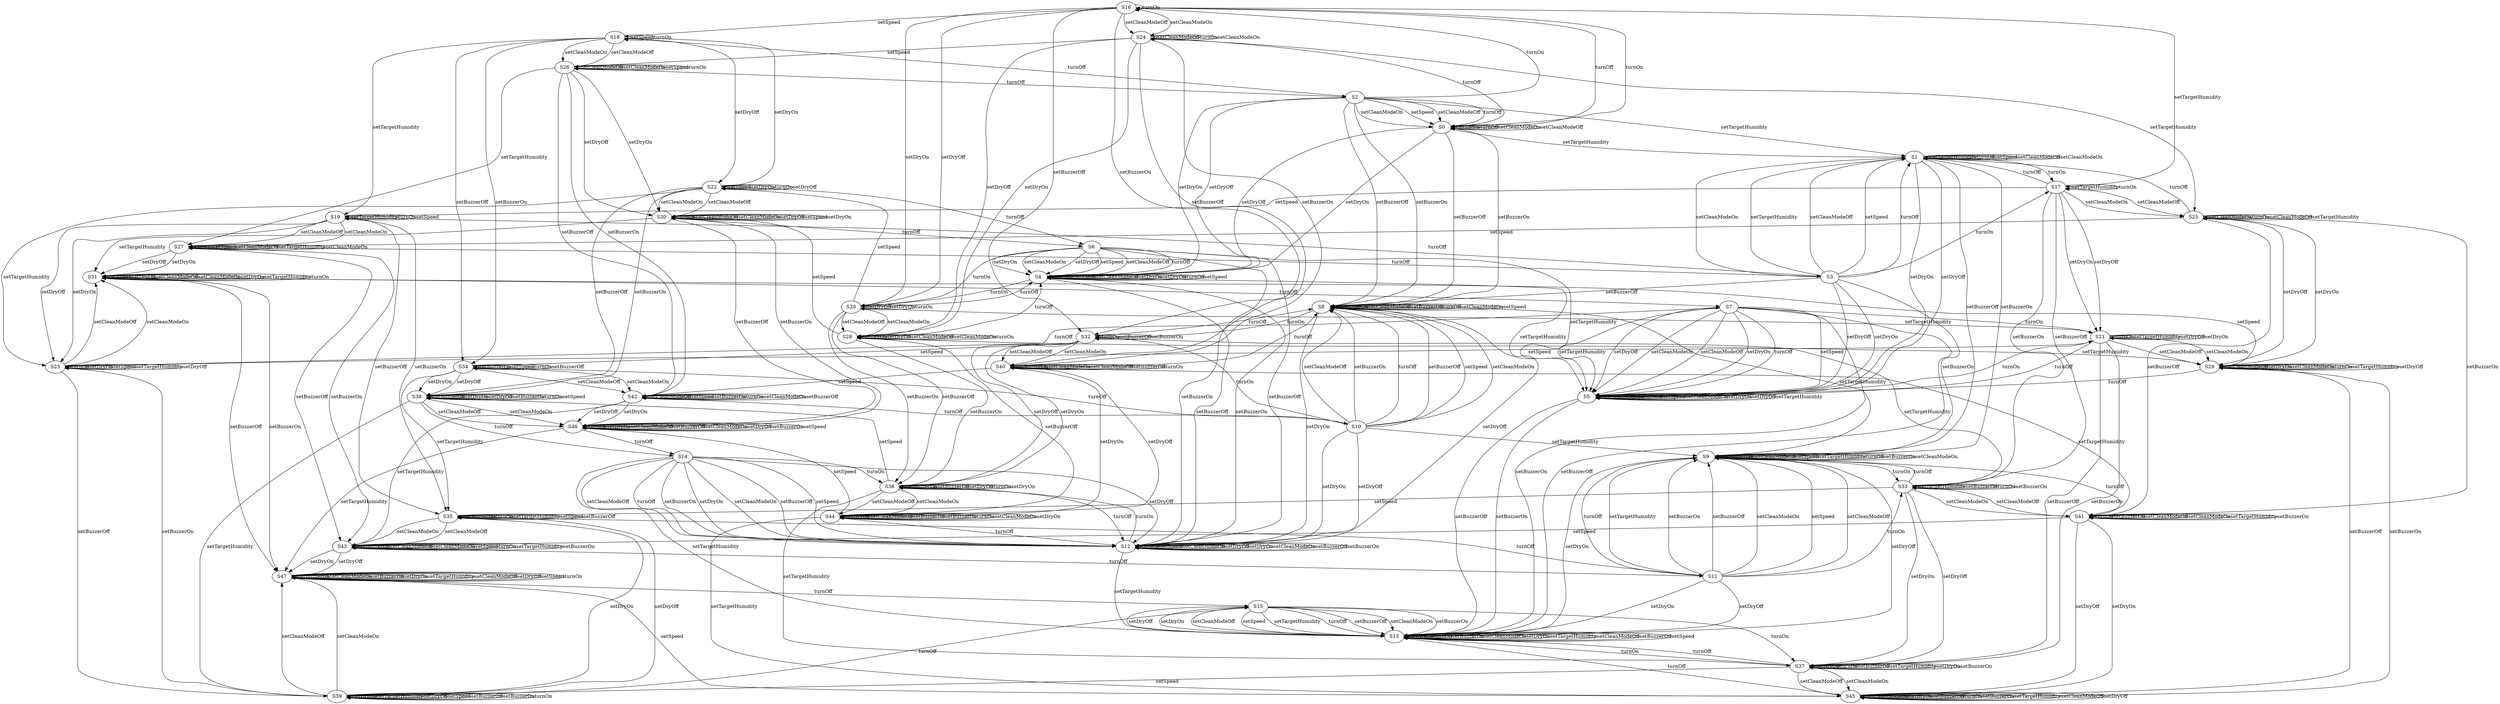 digraph g {

	S22 -> S38 [label="setBuzzerOff"];
	S21 -> S21 [label="turnOn"];
	S30 -> S46 [label="setBuzzerOff"];
	S1 -> S9 [label="setBuzzerOn"];
	S43 -> S11 [label="turnOff"];
	S33 -> S9 [label="turnOff"];
	S28 -> S29 [label="setTargetHumidity"];
	S23 -> S23 [label="turnOn"];
	S19 -> S19 [label="setTargetHumidity"];
	S39 -> S39 [label="setDryOn"];
	S15 -> S13 [label="setTargetHumidity"];
	S15 -> S13 [label="turnOff"];
	S42 -> S43 [label="setTargetHumidity"];
	S34 -> S34 [label="setBuzzerOn"];
	S36 -> S38 [label="setSpeed"];
	S4 -> S4 [label="setCleanModeOn"];
	S11 -> S33 [label="turnOn"];
	S39 -> S39 [label="setTargetHumidity"];
	S22 -> S23 [label="setTargetHumidity"];
	S19 -> S3 [label="turnOff"];
	S40 -> S40 [label="setBuzzerOn"];
	S32 -> S33 [label="setTargetHumidity"];
	S0 -> S8 [label="setBuzzerOn"];
	S43 -> S47 [label="setDryOn"];
	S14 -> S12 [label="setDryOn"];
	S41 -> S41 [label="turnOn"];
	S15 -> S37 [label="turnOn"];
	S36 -> S12 [label="turnOff"];
	S31 -> S7 [label="turnOff"];
	S0 -> S1 [label="setTargetHumidity"];
	S42 -> S46 [label="setDryOff"];
	S47 -> S47 [label="setBuzzerOn"];
	S24 -> S24 [label="setCleanModeOff"];
	S2 -> S0 [label="setCleanModeOn"];
	S5 -> S21 [label="turnOn"];
	S36 -> S36 [label="setBuzzerOn"];
	S35 -> S35 [label="setBuzzerOn"];
	S44 -> S12 [label="turnOff"];
	S10 -> S8 [label="setCleanModeOff"];
	S45 -> S45 [label="setCleanModeOn"];
	S41 -> S41 [label="setBuzzerOff"];
	S44 -> S44 [label="setDryOff"];
	S24 -> S40 [label="setBuzzerOff"];
	S19 -> S27 [label="setCleanModeOff"];
	S34 -> S42 [label="setCleanModeOff"];
	S34 -> S38 [label="setDryOn"];
	S25 -> S41 [label="setBuzzerOn"];
	S45 -> S45 [label="setDryOn"];
	S5 -> S5 [label="setCleanModeOff"];
	S6 -> S4 [label="setDryOff"];
	S3 -> S1 [label="setTargetHumidity"];
	S35 -> S35 [label="turnOn"];
	S25 -> S25 [label="setCleanModeOn"];
	S13 -> S13 [label="setDryOff"];
	S37 -> S37 [label="setDryOff"];
	S43 -> S43 [label="setBuzzerOff"];
	S18 -> S34 [label="setBuzzerOff"];
	S14 -> S12 [label="setCleanModeOn"];
	S32 -> S32 [label="turnOn"];
	S2 -> S16 [label="turnOn"];
	S34 -> S34 [label="setSpeed"];
	S9 -> S9 [label="setBuzzerOff"];
	S23 -> S23 [label="setDryOn"];
	S15 -> S13 [label="setBuzzerOff"];
	S40 -> S40 [label="setCleanModeOn"];
	S32 -> S8 [label="turnOff"];
	S30 -> S30 [label="turnOn"];
	S26 -> S30 [label="setDryOn"];
	S43 -> S43 [label="setCleanModeOff"];
	S23 -> S23 [label="setSpeed"];
	S12 -> S12 [label="turnOff"];
	S10 -> S8 [label="setBuzzerOn"];
	S31 -> S31 [label="setSpeed"];
	S43 -> S43 [label="setCleanModeOn"];
	S8 -> S9 [label="setTargetHumidity"];
	S24 -> S24 [label="turnOn"];
	S40 -> S42 [label="setSpeed"];
	S33 -> S33 [label="setTargetHumidity"];
	S29 -> S31 [label="setSpeed"];
	S12 -> S12 [label="setSpeed"];
	S1 -> S1 [label="setTargetHumidity"];
	S40 -> S41 [label="setTargetHumidity"];
	S35 -> S11 [label="turnOff"];
	S2 -> S0 [label="setSpeed"];
	S9 -> S9 [label="setCleanModeOff"];
	S6 -> S4 [label="setSpeed"];
	S45 -> S13 [label="turnOff"];
	S9 -> S9 [label="setSpeed"];
	S38 -> S46 [label="setCleanModeOn"];
	S28 -> S28 [label="setDryOn"];
	S1 -> S9 [label="setBuzzerOff"];
	S41 -> S41 [label="setCleanModeOff"];
	S12 -> S12 [label="setCleanModeOff"];
	S46 -> S46 [label="turnOn"];
	S29 -> S29 [label="setCleanModeOff"];
	S26 -> S27 [label="setTargetHumidity"];
	S30 -> S46 [label="setBuzzerOn"];
	S11 -> S13 [label="setDryOff"];
	S25 -> S25 [label="turnOn"];
	S37 -> S37 [label="turnOn"];
	S42 -> S42 [label="setCleanModeOff"];
	S19 -> S19 [label="turnOn"];
	S45 -> S47 [label="setSpeed"];
	S32 -> S36 [label="setDryOff"];
	S30 -> S30 [label="setCleanModeOff"];
	S36 -> S36 [label="setBuzzerOff"];
	S7 -> S5 [label="setTargetHumidity"];
	S44 -> S44 [label="setCleanModeOff"];
	S31 -> S31 [label="setDryOff"];
	S3 -> S5 [label="setDryOff"];
	S44 -> S45 [label="setTargetHumidity"];
	S4 -> S4 [label="setCleanModeOff"];
	S16 -> S0 [label="turnOff"];
	S26 -> S26 [label="setCleanModeOff"];
	S17 -> S21 [label="setDryOn"];
	S18 -> S18 [label="setSpeed"];
	S18 -> S22 [label="setDryOn"];
	S6 -> S4 [label="setCleanModeOff"];
	S27 -> S27 [label="turnOn"];
	S38 -> S39 [label="setTargetHumidity"];
	S27 -> S31 [label="setDryOff"];
	S47 -> S47 [label="setCleanModeOn"];
	S0 -> S0 [label="setSpeed"];
	S27 -> S27 [label="setSpeed"];
	S14 -> S36 [label="turnOn"];
	S39 -> S15 [label="turnOff"];
	S0 -> S0 [label="turnOff"];
	S34 -> S42 [label="setCleanModeOn"];
	S1 -> S5 [label="setDryOn"];
	S13 -> S13 [label="turnOff"];
	S41 -> S43 [label="setSpeed"];
	S20 -> S36 [label="setBuzzerOff"];
	S9 -> S9 [label="setTargetHumidity"];
	S41 -> S41 [label="setCleanModeOn"];
	S36 -> S36 [label="setDryOff"];
	S0 -> S8 [label="setBuzzerOff"];
	S40 -> S40 [label="setCleanModeOff"];
	S6 -> S4 [label="turnOff"];
	S7 -> S5 [label="setDryOff"];
	S11 -> S9 [label="setTargetHumidity"];
	S37 -> S37 [label="setBuzzerOff"];
	S37 -> S37 [label="setTargetHumidity"];
	S11 -> S9 [label="setBuzzerOn"];
	S28 -> S28 [label="setDryOff"];
	S3 -> S17 [label="turnOn"];
	S47 -> S47 [label="setBuzzerOff"];
	S45 -> S45 [label="setBuzzerOff"];
	S39 -> S47 [label="setCleanModeOff"];
	S10 -> S12 [label="setDryOn"];
	S47 -> S47 [label="setDryOn"];
	S22 -> S38 [label="setBuzzerOn"];
	S29 -> S29 [label="setDryOn"];
	S2 -> S0 [label="setCleanModeOff"];
	S4 -> S4 [label="setDryOn"];
	S20 -> S20 [label="setDryOff"];
	S24 -> S26 [label="setSpeed"];
	S11 -> S9 [label="setBuzzerOff"];
	S46 -> S46 [label="setDryOn"];
	S17 -> S19 [label="setSpeed"];
	S22 -> S22 [label="setSpeed"];
	S17 -> S25 [label="setCleanModeOff"];
	S40 -> S44 [label="setDryOn"];
	S15 -> S13 [label="setCleanModeOn"];
	S8 -> S8 [label="setBuzzerOn"];
	S43 -> S43 [label="setSpeed"];
	S11 -> S9 [label="setCleanModeOn"];
	S34 -> S35 [label="setTargetHumidity"];
	S13 -> S13 [label="setBuzzerOn"];
	S23 -> S23 [label="setTargetHumidity"];
	S45 -> S45 [label="turnOn"];
	S24 -> S0 [label="turnOff"];
	S1 -> S5 [label="setDryOff"];
	S22 -> S22 [label="setDryOn"];
	S13 -> S37 [label="turnOn"];
	S26 -> S2 [label="turnOff"];
	S19 -> S23 [label="setDryOff"];
	S38 -> S38 [label="setBuzzerOff"];
	S10 -> S32 [label="turnOn"];
	S1 -> S1 [label="turnOff"];
	S14 -> S13 [label="setTargetHumidity"];
	S40 -> S40 [label="setBuzzerOff"];
	S13 -> S13 [label="setCleanModeOn"];
	S7 -> S13 [label="setBuzzerOn"];
	S44 -> S44 [label="setBuzzerOff"];
	S27 -> S31 [label="setDryOn"];
	S1 -> S1 [label="setSpeed"];
	S21 -> S37 [label="setBuzzerOff"];
	S39 -> S39 [label="setDryOff"];
	S10 -> S8 [label="turnOff"];
	S42 -> S42 [label="setSpeed"];
	S21 -> S21 [label="setTargetHumidity"];
	S13 -> S13 [label="setDryOn"];
	S35 -> S35 [label="setTargetHumidity"];
	S9 -> S9 [label="turnOff"];
	S20 -> S28 [label="setCleanModeOn"];
	S26 -> S42 [label="setBuzzerOff"];
	S15 -> S13 [label="setBuzzerOn"];
	S16 -> S20 [label="setDryOn"];
	S26 -> S26 [label="setCleanModeOn"];
	S24 -> S25 [label="setTargetHumidity"];
	S41 -> S45 [label="setDryOff"];
	S25 -> S29 [label="setDryOff"];
	S14 -> S12 [label="setBuzzerOff"];
	S6 -> S12 [label="setBuzzerOn"];
	S37 -> S13 [label="turnOff"];
	S11 -> S9 [label="setSpeed"];
	S32 -> S32 [label="setBuzzerOff"];
	S2 -> S4 [label="setDryOn"];
	S2 -> S4 [label="setDryOff"];
	S18 -> S26 [label="setCleanModeOn"];
	S35 -> S43 [label="setCleanModeOff"];
	S24 -> S24 [label="setCleanModeOn"];
	S23 -> S39 [label="setBuzzerOff"];
	S29 -> S29 [label="setCleanModeOn"];
	S0 -> S16 [label="turnOn"];
	S6 -> S5 [label="setTargetHumidity"];
	S11 -> S9 [label="setCleanModeOff"];
	S19 -> S35 [label="setBuzzerOn"];
	S44 -> S44 [label="setBuzzerOn"];
	S1 -> S1 [label="setCleanModeOff"];
	S38 -> S38 [label="setDryOn"];
	S22 -> S30 [label="setCleanModeOff"];
	S5 -> S5 [label="turnOff"];
	S33 -> S37 [label="setDryOn"];
	S32 -> S34 [label="setSpeed"];
	S8 -> S8 [label="setCleanModeOff"];
	S36 -> S44 [label="setCleanModeOff"];
	S21 -> S37 [label="setBuzzerOn"];
	S21 -> S23 [label="setSpeed"];
	S18 -> S19 [label="setTargetHumidity"];
	S47 -> S47 [label="setTargetHumidity"];
	S15 -> S13 [label="setDryOff"];
	S42 -> S42 [label="setBuzzerOn"];
	S30 -> S30 [label="setCleanModeOn"];
	S20 -> S28 [label="setCleanModeOff"];
	S39 -> S47 [label="setCleanModeOn"];
	S41 -> S45 [label="setDryOn"];
	S2 -> S8 [label="setBuzzerOff"];
	S30 -> S31 [label="setTargetHumidity"];
	S3 -> S1 [label="turnOff"];
	S47 -> S15 [label="turnOff"];
	S9 -> S9 [label="setBuzzerOn"];
	S46 -> S46 [label="setCleanModeOff"];
	S27 -> S43 [label="setBuzzerOn"];
	S1 -> S1 [label="setCleanModeOn"];
	S8 -> S12 [label="setDryOff"];
	S46 -> S14 [label="turnOff"];
	S11 -> S9 [label="turnOff"];
	S38 -> S38 [label="setDryOff"];
	S31 -> S47 [label="setBuzzerOn"];
	S28 -> S30 [label="setSpeed"];
	S18 -> S2 [label="turnOff"];
	S46 -> S46 [label="setBuzzerOff"];
	S10 -> S8 [label="setBuzzerOff"];
	S5 -> S5 [label="setSpeed"];
	S36 -> S37 [label="setTargetHumidity"];
	S45 -> S45 [label="setBuzzerOn"];
	S31 -> S31 [label="setCleanModeOff"];
	S10 -> S12 [label="setDryOff"];
	S0 -> S0 [label="setCleanModeOn"];
	S18 -> S22 [label="setDryOff"];
	S31 -> S31 [label="setCleanModeOn"];
	S8 -> S8 [label="setBuzzerOff"];
	S21 -> S21 [label="setDryOff"];
	S27 -> S43 [label="setBuzzerOff"];
	S43 -> S43 [label="turnOn"];
	S34 -> S34 [label="turnOn"];
	S28 -> S28 [label="setCleanModeOff"];
	S17 -> S1 [label="turnOff"];
	S35 -> S39 [label="setDryOn"];
	S37 -> S45 [label="setCleanModeOff"];
	S7 -> S5 [label="setCleanModeOn"];
	S31 -> S31 [label="setDryOn"];
	S32 -> S40 [label="setCleanModeOn"];
	S10 -> S8 [label="setSpeed"];
	S13 -> S13 [label="setTargetHumidity"];
	S24 -> S28 [label="setDryOff"];
	S12 -> S12 [label="setDryOff"];
	S7 -> S5 [label="setCleanModeOff"];
	S37 -> S45 [label="setCleanModeOn"];
	S39 -> S39 [label="setSpeed"];
	S23 -> S31 [label="setCleanModeOn"];
	S16 -> S16 [label="turnOn"];
	S14 -> S12 [label="setSpeed"];
	S3 -> S5 [label="setDryOn"];
	S46 -> S46 [label="setCleanModeOn"];
	S7 -> S5 [label="setDryOn"];
	S20 -> S22 [label="setSpeed"];
	S27 -> S27 [label="setCleanModeOff"];
	S4 -> S12 [label="setBuzzerOff"];
	S2 -> S0 [label="turnOff"];
	S28 -> S44 [label="setBuzzerOff"];
	S31 -> S31 [label="setTargetHumidity"];
	S35 -> S39 [label="setDryOff"];
	S3 -> S1 [label="setCleanModeOn"];
	S38 -> S46 [label="setCleanModeOff"];
	S16 -> S32 [label="setBuzzerOff"];
	S20 -> S20 [label="setDryOn"];
	S26 -> S26 [label="setSpeed"];
	S21 -> S21 [label="setDryOn"];
	S4 -> S4 [label="setDryOff"];
	S33 -> S33 [label="setBuzzerOff"];
	S27 -> S27 [label="setTargetHumidity"];
	S8 -> S12 [label="setDryOn"];
	S3 -> S1 [label="setCleanModeOff"];
	S12 -> S36 [label="turnOn"];
	S21 -> S5 [label="turnOff"];
	S47 -> S47 [label="setCleanModeOff"];
	S17 -> S33 [label="setBuzzerOn"];
	S28 -> S4 [label="turnOff"];
	S39 -> S39 [label="setBuzzerOff"];
	S36 -> S44 [label="setCleanModeOn"];
	S15 -> S13 [label="setDryOn"];
	S38 -> S14 [label="turnOff"];
	S24 -> S28 [label="setDryOn"];
	S25 -> S29 [label="setDryOn"];
	S17 -> S25 [label="setCleanModeOn"];
	S5 -> S13 [label="setBuzzerOn"];
	S5 -> S13 [label="setBuzzerOff"];
	S32 -> S32 [label="setBuzzerOn"];
	S42 -> S42 [label="turnOn"];
	S27 -> S3 [label="turnOff"];
	S19 -> S23 [label="setDryOn"];
	S45 -> S45 [label="setTargetHumidity"];
	S39 -> S39 [label="setBuzzerOn"];
	S25 -> S25 [label="setCleanModeOff"];
	S4 -> S5 [label="setTargetHumidity"];
	S1 -> S17 [label="turnOn"];
	S16 -> S24 [label="setCleanModeOn"];
	S12 -> S12 [label="setDryOn"];
	S21 -> S29 [label="setCleanModeOff"];
	S43 -> S47 [label="setDryOff"];
	S12 -> S12 [label="setCleanModeOn"];
	S6 -> S4 [label="setDryOn"];
	S8 -> S32 [label="turnOn"];
	S24 -> S40 [label="setBuzzerOn"];
	S33 -> S41 [label="setCleanModeOn"];
	S22 -> S30 [label="setCleanModeOn"];
	S8 -> S8 [label="turnOff"];
	S31 -> S31 [label="turnOn"];
	S37 -> S37 [label="setDryOn"];
	S0 -> S4 [label="setDryOn"];
	S41 -> S41 [label="setTargetHumidity"];
	S42 -> S10 [label="turnOff"];
	S14 -> S12 [label="setDryOff"];
	S43 -> S43 [label="setTargetHumidity"];
	S33 -> S33 [label="turnOn"];
	S41 -> S9 [label="turnOff"];
	S38 -> S38 [label="setBuzzerOn"];
	S33 -> S33 [label="setBuzzerOn"];
	S18 -> S26 [label="setCleanModeOff"];
	S17 -> S33 [label="setBuzzerOff"];
	S29 -> S45 [label="setBuzzerOn"];
	S34 -> S38 [label="setDryOff"];
	S30 -> S6 [label="turnOff"];
	S4 -> S20 [label="turnOn"];
	S0 -> S4 [label="setDryOff"];
	S25 -> S41 [label="setBuzzerOff"];
	S9 -> S13 [label="setDryOff"];
	S35 -> S43 [label="setCleanModeOn"];
	S16 -> S17 [label="setTargetHumidity"];
	S42 -> S42 [label="setCleanModeOn"];
	S10 -> S9 [label="setTargetHumidity"];
	S22 -> S6 [label="turnOff"];
	S17 -> S17 [label="setTargetHumidity"];
	S31 -> S47 [label="setBuzzerOff"];
	S46 -> S46 [label="setDryOff"];
	S3 -> S1 [label="setSpeed"];
	S36 -> S36 [label="turnOn"];
	S42 -> S46 [label="setDryOn"];
	S28 -> S28 [label="setCleanModeOn"];
	S7 -> S5 [label="turnOff"];
	S4 -> S4 [label="turnOff"];
	S37 -> S39 [label="setSpeed"];
	S33 -> S37 [label="setDryOff"];
	S20 -> S21 [label="setTargetHumidity"];
	S29 -> S5 [label="turnOff"];
	S46 -> S46 [label="setBuzzerOn"];
	S47 -> S47 [label="setDryOff"];
	S20 -> S4 [label="turnOff"];
	S30 -> S30 [label="setDryOff"];
	S3 -> S9 [label="setBuzzerOn"];
	S29 -> S29 [label="turnOn"];
	S11 -> S13 [label="setDryOn"];
	S8 -> S8 [label="setCleanModeOn"];
	S18 -> S34 [label="setBuzzerOn"];
	S13 -> S13 [label="setCleanModeOff"];
	S35 -> S35 [label="setSpeed"];
	S28 -> S36 [label="setBuzzerOn"];
	S29 -> S29 [label="setTargetHumidity"];
	S34 -> S34 [label="setBuzzerOff"];
	S19 -> S35 [label="setBuzzerOff"];
	S26 -> S30 [label="setDryOff"];
	S30 -> S30 [label="setSpeed"];
	S40 -> S40 [label="turnOn"];
	S15 -> S13 [label="setCleanModeOff"];
	S37 -> S37 [label="setBuzzerOn"];
	S13 -> S13 [label="setBuzzerOff"];
	S16 -> S18 [label="setSpeed"];
	S26 -> S42 [label="setBuzzerOn"];
	S18 -> S18 [label="turnOn"];
	S7 -> S21 [label="turnOn"];
	S12 -> S12 [label="setBuzzerOff"];
	S4 -> S12 [label="setBuzzerOn"];
	S5 -> S5 [label="setCleanModeOn"];
	S16 -> S32 [label="setBuzzerOn"];
	S13 -> S13 [label="setSpeed"];
	S2 -> S1 [label="setTargetHumidity"];
	S46 -> S46 [label="setSpeed"];
	S21 -> S29 [label="setCleanModeOn"];
	S40 -> S44 [label="setDryOff"];
	S20 -> S20 [label="turnOn"];
	S6 -> S20 [label="turnOn"];
	S29 -> S45 [label="setBuzzerOff"];
	S7 -> S13 [label="setBuzzerOff"];
	S19 -> S27 [label="setCleanModeOn"];
	S25 -> S27 [label="setSpeed"];
	S23 -> S23 [label="setDryOff"];
	S39 -> S39 [label="turnOn"];
	S33 -> S41 [label="setCleanModeOff"];
	S22 -> S22 [label="turnOn"];
	S14 -> S12 [label="setCleanModeOff"];
	S44 -> S44 [label="turnOn"];
	S20 -> S36 [label="setBuzzerOn"];
	S44 -> S44 [label="setCleanModeOn"];
	S33 -> S35 [label="setSpeed"];
	S28 -> S28 [label="turnOn"];
	S10 -> S8 [label="setCleanModeOn"];
	S29 -> S29 [label="setDryOff"];
	S25 -> S25 [label="setTargetHumidity"];
	S47 -> S47 [label="setSpeed"];
	S22 -> S22 [label="setDryOff"];
	S4 -> S4 [label="setSpeed"];
	S38 -> S38 [label="turnOn"];
	S45 -> S45 [label="setCleanModeOff"];
	S9 -> S13 [label="setDryOn"];
	S12 -> S12 [label="setBuzzerOn"];
	S46 -> S47 [label="setTargetHumidity"];
	S9 -> S33 [label="turnOn"];
	S36 -> S36 [label="setDryOn"];
	S45 -> S45 [label="setDryOff"];
	S44 -> S44 [label="setDryOn"];
	S8 -> S8 [label="setSpeed"];
	S15 -> S13 [label="setSpeed"];
	S38 -> S38 [label="setSpeed"];
	S32 -> S40 [label="setCleanModeOff"];
	S47 -> S47 [label="turnOn"];
	S23 -> S7 [label="turnOff"];
	S17 -> S17 [label="turnOn"];
	S25 -> S1 [label="turnOff"];
	S9 -> S9 [label="setCleanModeOn"];
	S41 -> S41 [label="setBuzzerOn"];
	S6 -> S12 [label="setBuzzerOff"];
	S43 -> S43 [label="setBuzzerOn"];
	S17 -> S21 [label="setDryOff"];
	S16 -> S24 [label="setCleanModeOff"];
	S30 -> S30 [label="setDryOn"];
	S27 -> S27 [label="setCleanModeOn"];
	S26 -> S26 [label="turnOn"];
	S16 -> S20 [label="setDryOff"];
	S23 -> S39 [label="setBuzzerOn"];
	S6 -> S4 [label="setCleanModeOn"];
	S3 -> S8 [label="setBuzzerOff"];
	S42 -> S42 [label="setBuzzerOff"];
	S23 -> S31 [label="setCleanModeOff"];
	S32 -> S36 [label="setDryOn"];
	S5 -> S5 [label="setDryOn"];
	S5 -> S5 [label="setDryOff"];
	S2 -> S8 [label="setBuzzerOn"];
	S14 -> S12 [label="turnOff"];
	S35 -> S35 [label="setBuzzerOff"];
	S34 -> S10 [label="turnOff"];
	S14 -> S12 [label="setBuzzerOn"];
	S0 -> S0 [label="setCleanModeOff"];
	S40 -> S8 [label="turnOff"];
	S5 -> S5 [label="setTargetHumidity"];
	S44 -> S46 [label="setSpeed"];
	S7 -> S5 [label="setSpeed"];
	S12 -> S13 [label="setTargetHumidity"];
	S19 -> S19 [label="setSpeed"];

}
